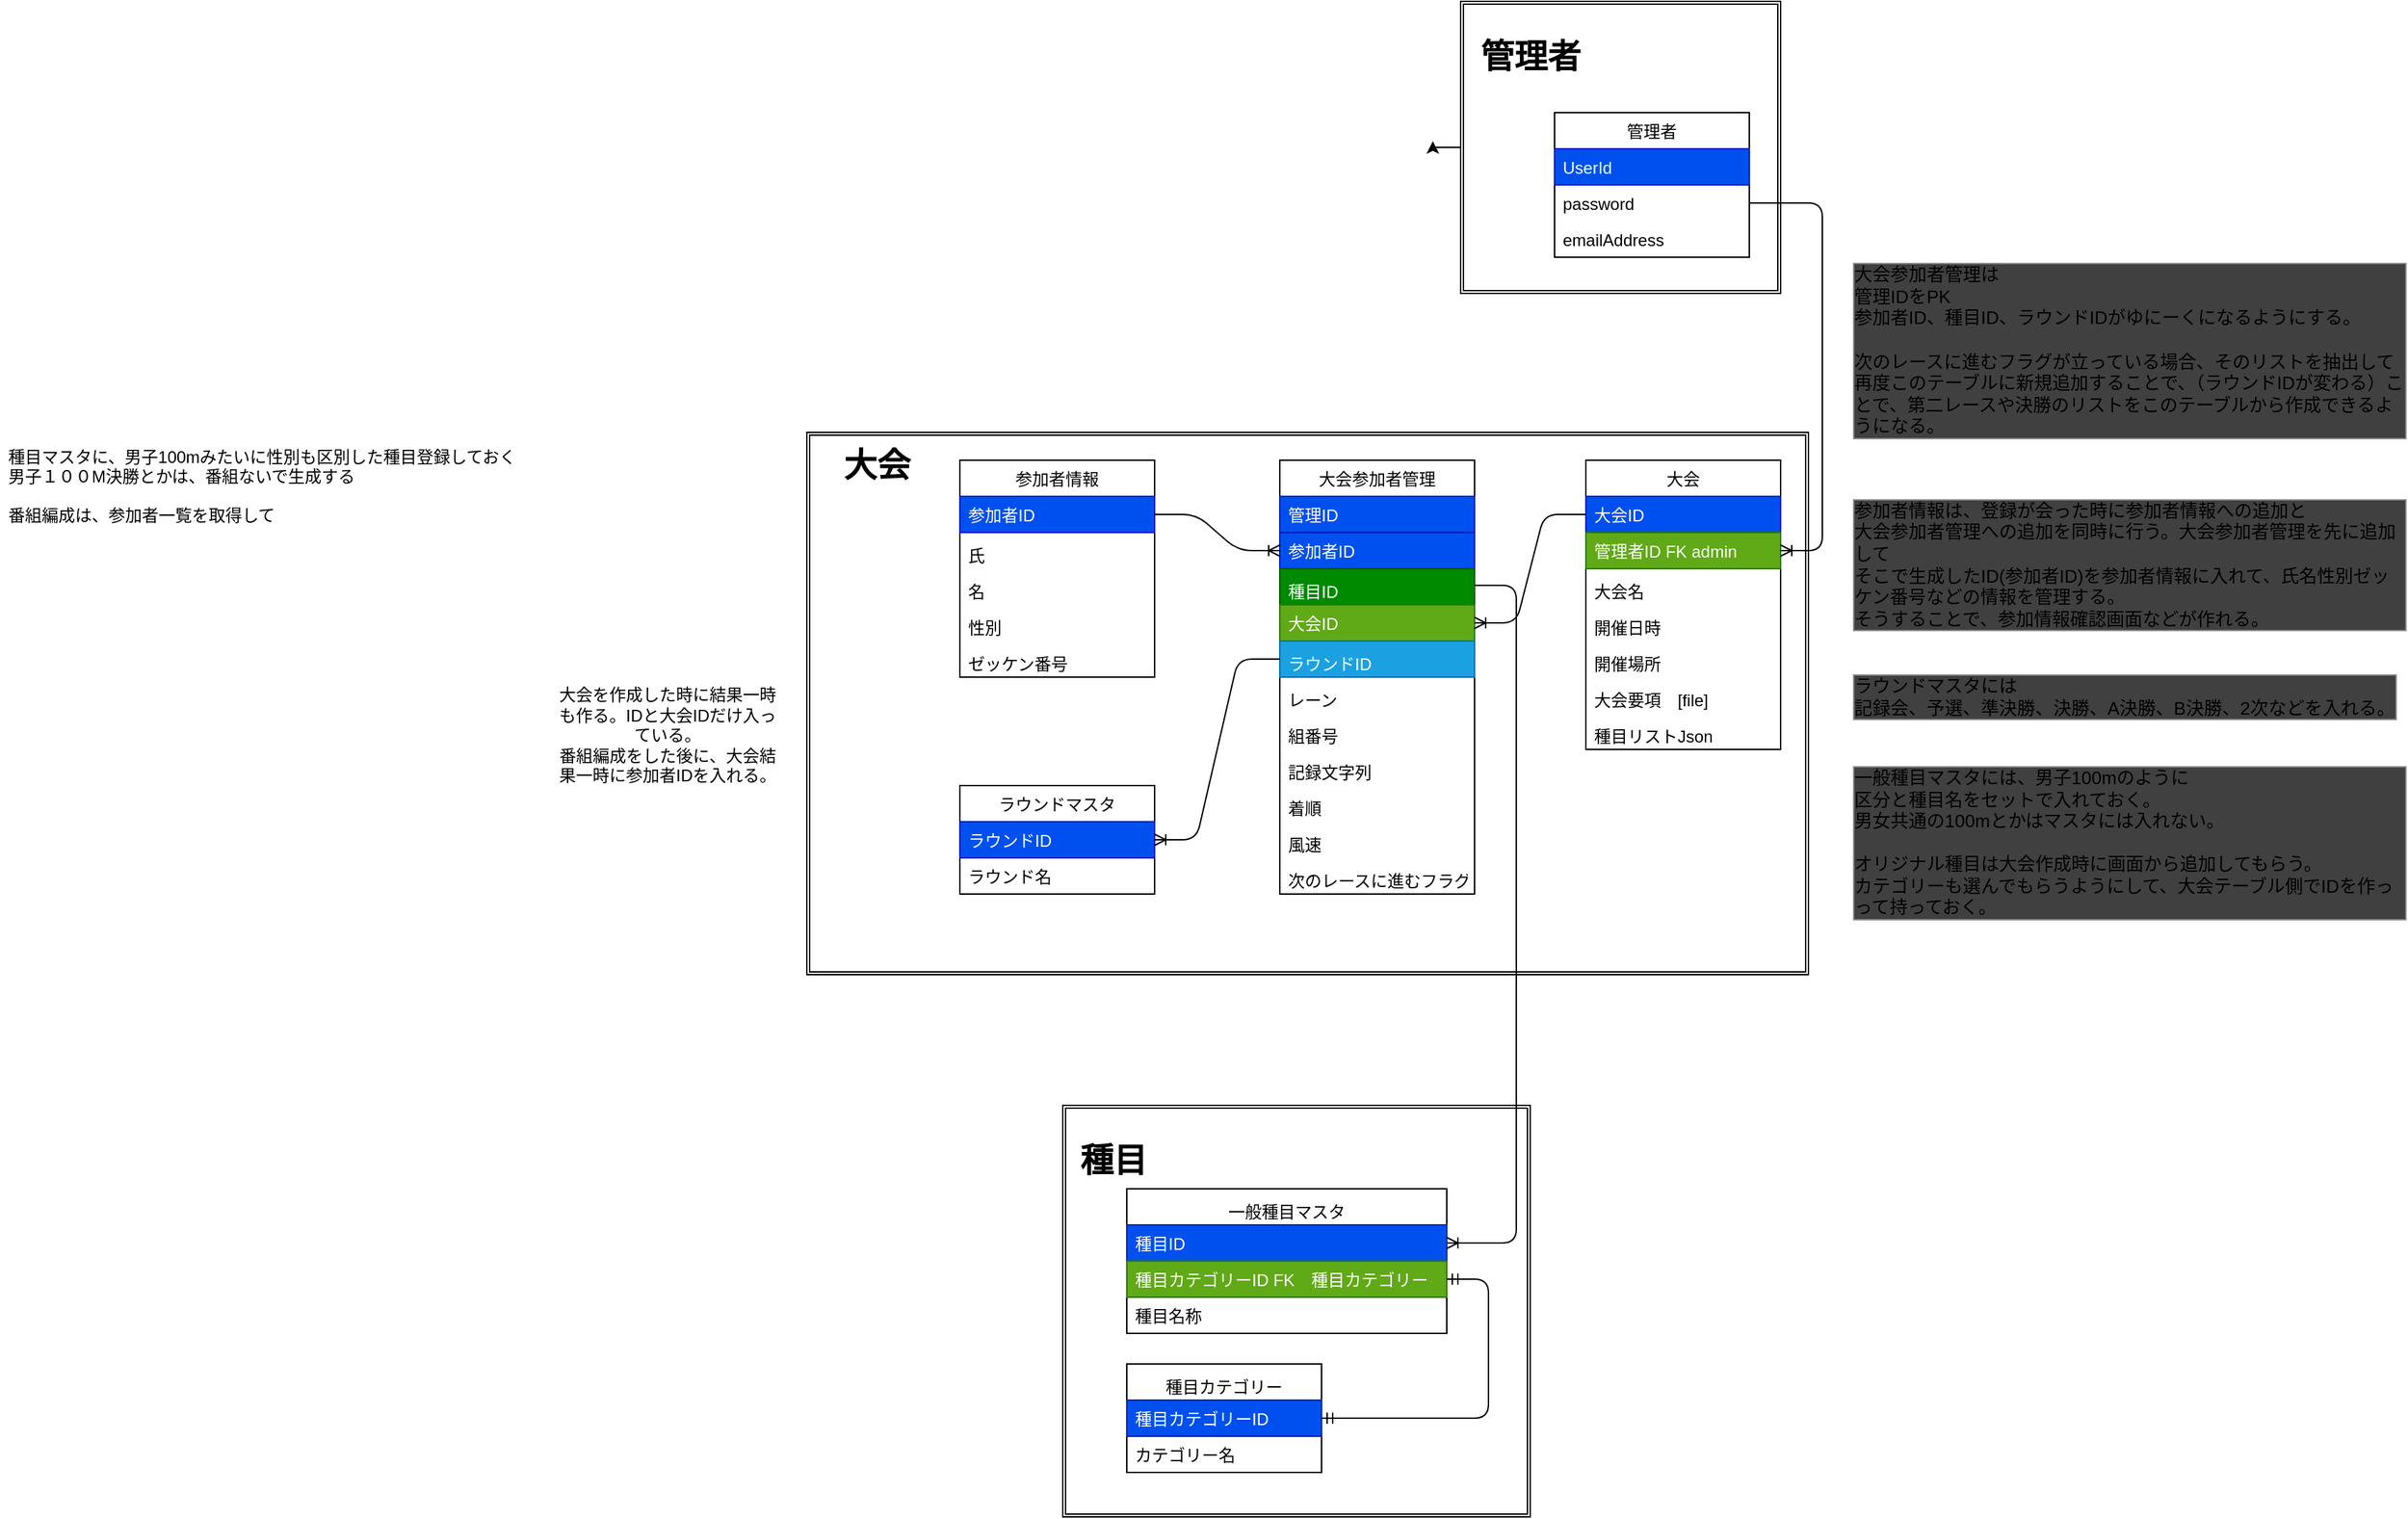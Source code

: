 <mxfile>
    <diagram id="9n17IR5ETr_zjA1UWhib" name="ページ1">
        <mxGraphModel dx="2862" dy="1838" grid="1" gridSize="10" guides="1" tooltips="1" connect="1" arrows="1" fold="1" page="1" pageScale="1" pageWidth="827" pageHeight="1169" math="0" shadow="0">
            <root>
                <mxCell id="0"/>
                <mxCell id="1" parent="0"/>
                <mxCell id="100" value="" style="shape=ext;double=1;rounded=0;whiteSpace=wrap;html=1;verticalAlign=bottom;" parent="1" vertex="1">
                    <mxGeometry x="-346" y="664" width="336" height="296" as="geometry"/>
                </mxCell>
                <mxCell id="84" style="edgeStyle=orthogonalEdgeStyle;rounded=0;orthogonalLoop=1;jettySize=auto;html=1;" parent="1" source="83" edge="1">
                    <mxGeometry relative="1" as="geometry">
                        <mxPoint x="-80" y="-30" as="targetPoint"/>
                    </mxGeometry>
                </mxCell>
                <mxCell id="83" value="" style="shape=ext;double=1;rounded=0;whiteSpace=wrap;html=1;verticalAlign=bottom;" parent="1" vertex="1">
                    <mxGeometry x="-60" y="-130" width="230" height="210" as="geometry"/>
                </mxCell>
                <mxCell id="81" value="" style="shape=ext;double=1;rounded=0;whiteSpace=wrap;html=1;verticalAlign=bottom;" parent="1" vertex="1">
                    <mxGeometry x="-530" y="180" width="720" height="390" as="geometry"/>
                </mxCell>
                <mxCell id="2" value="管理者" style="swimlane;fontStyle=0;childLayout=stackLayout;horizontal=1;startSize=26;fillColor=none;horizontalStack=0;resizeParent=1;resizeParentMax=0;resizeLast=0;collapsible=1;marginBottom=0;" parent="1" vertex="1">
                    <mxGeometry x="7.5" y="-50" width="140" height="104" as="geometry"/>
                </mxCell>
                <mxCell id="3" value="UserId" style="text;strokeColor=#001DBC;fillColor=#0050ef;align=left;verticalAlign=top;spacingLeft=4;spacingRight=4;overflow=hidden;rotatable=0;points=[[0,0.5],[1,0.5]];portConstraint=eastwest;fontColor=#ffffff;" parent="2" vertex="1">
                    <mxGeometry y="26" width="140" height="26" as="geometry"/>
                </mxCell>
                <mxCell id="4" value="password" style="text;strokeColor=none;fillColor=none;align=left;verticalAlign=top;spacingLeft=4;spacingRight=4;overflow=hidden;rotatable=0;points=[[0,0.5],[1,0.5]];portConstraint=eastwest;" parent="2" vertex="1">
                    <mxGeometry y="52" width="140" height="26" as="geometry"/>
                </mxCell>
                <mxCell id="5" value="emailAddress" style="text;strokeColor=none;fillColor=none;align=left;verticalAlign=top;spacingLeft=4;spacingRight=4;overflow=hidden;rotatable=0;points=[[0,0.5],[1,0.5]];portConstraint=eastwest;" parent="2" vertex="1">
                    <mxGeometry y="78" width="140" height="26" as="geometry"/>
                </mxCell>
                <mxCell id="6" value="大会" style="swimlane;fontStyle=0;childLayout=stackLayout;horizontal=1;startSize=26;fillColor=none;horizontalStack=0;resizeParent=1;resizeParentMax=0;resizeLast=0;collapsible=1;marginBottom=0;" parent="1" vertex="1">
                    <mxGeometry x="30" y="200" width="140" height="208" as="geometry"/>
                </mxCell>
                <mxCell id="7" value="大会ID&#10;" style="text;strokeColor=#001DBC;fillColor=#0050ef;align=left;verticalAlign=top;spacingLeft=4;spacingRight=4;overflow=hidden;rotatable=0;points=[[0,0.5],[1,0.5]];portConstraint=eastwest;fontColor=#ffffff;" parent="6" vertex="1">
                    <mxGeometry y="26" width="140" height="26" as="geometry"/>
                </mxCell>
                <mxCell id="8" value="管理者ID FK admin&#10;" style="text;strokeColor=#2D7600;fillColor=#60a917;align=left;verticalAlign=top;spacingLeft=4;spacingRight=4;overflow=hidden;rotatable=0;points=[[0,0.5],[1,0.5]];portConstraint=eastwest;fontColor=#ffffff;" parent="6" vertex="1">
                    <mxGeometry y="52" width="140" height="26" as="geometry"/>
                </mxCell>
                <mxCell id="9" value="大会名" style="text;strokeColor=none;fillColor=none;align=left;verticalAlign=bottom;spacingLeft=4;spacingRight=4;overflow=hidden;rotatable=0;points=[[0,0.5],[1,0.5]];portConstraint=eastwest;" parent="6" vertex="1">
                    <mxGeometry y="78" width="140" height="26" as="geometry"/>
                </mxCell>
                <mxCell id="76" value="開催日時" style="text;strokeColor=none;fillColor=none;align=left;verticalAlign=bottom;spacingLeft=4;spacingRight=4;overflow=hidden;rotatable=0;points=[[0,0.5],[1,0.5]];portConstraint=eastwest;" parent="6" vertex="1">
                    <mxGeometry y="104" width="140" height="26" as="geometry"/>
                </mxCell>
                <mxCell id="77" value="開催場所" style="text;strokeColor=none;fillColor=none;align=left;verticalAlign=bottom;spacingLeft=4;spacingRight=4;overflow=hidden;rotatable=0;points=[[0,0.5],[1,0.5]];portConstraint=eastwest;" parent="6" vertex="1">
                    <mxGeometry y="130" width="140" height="26" as="geometry"/>
                </mxCell>
                <mxCell id="78" value="大会要項　[file]" style="text;strokeColor=none;fillColor=none;align=left;verticalAlign=bottom;spacingLeft=4;spacingRight=4;overflow=hidden;rotatable=0;points=[[0,0.5],[1,0.5]];portConstraint=eastwest;" parent="6" vertex="1">
                    <mxGeometry y="156" width="140" height="26" as="geometry"/>
                </mxCell>
                <mxCell id="79" value="種目リストJson" style="text;strokeColor=none;fillColor=none;align=left;verticalAlign=bottom;spacingLeft=4;spacingRight=4;overflow=hidden;rotatable=0;points=[[0,0.5],[1,0.5]];portConstraint=eastwest;" parent="6" vertex="1">
                    <mxGeometry y="182" width="140" height="26" as="geometry"/>
                </mxCell>
                <mxCell id="82" value="大会" style="text;strokeColor=none;fillColor=none;html=1;fontSize=24;fontStyle=1;verticalAlign=middle;align=center;" parent="1" vertex="1">
                    <mxGeometry x="-530" y="184" width="100" height="40" as="geometry"/>
                </mxCell>
                <mxCell id="86" value="管理者" style="text;strokeColor=none;fillColor=none;html=1;fontSize=24;fontStyle=1;verticalAlign=middle;align=center;" parent="1" vertex="1">
                    <mxGeometry x="-60" y="-110" width="100" height="40" as="geometry"/>
                </mxCell>
                <mxCell id="87" value="一般種目マスタ" style="swimlane;fontStyle=0;childLayout=stackLayout;horizontal=1;startSize=26;fillColor=none;horizontalStack=0;resizeParent=1;resizeParentMax=0;resizeLast=0;collapsible=1;marginBottom=0;verticalAlign=bottom;" parent="1" vertex="1">
                    <mxGeometry x="-300" y="724" width="230" height="104" as="geometry"/>
                </mxCell>
                <mxCell id="88" value="種目ID" style="text;strokeColor=#001DBC;fillColor=#0050ef;align=left;verticalAlign=top;spacingLeft=4;spacingRight=4;overflow=hidden;rotatable=0;points=[[0,0.5],[1,0.5]];portConstraint=eastwest;fontColor=#ffffff;" parent="87" vertex="1">
                    <mxGeometry y="26" width="230" height="26" as="geometry"/>
                </mxCell>
                <mxCell id="89" value="種目カテゴリーID FK　種目カテゴリー" style="text;strokeColor=#2D7600;fillColor=#60a917;align=left;verticalAlign=top;spacingLeft=4;spacingRight=4;overflow=hidden;rotatable=0;points=[[0,0.5],[1,0.5]];portConstraint=eastwest;fontColor=#ffffff;" parent="87" vertex="1">
                    <mxGeometry y="52" width="230" height="26" as="geometry"/>
                </mxCell>
                <mxCell id="90" value="種目名称" style="text;strokeColor=none;fillColor=none;align=left;verticalAlign=top;spacingLeft=4;spacingRight=4;overflow=hidden;rotatable=0;points=[[0,0.5],[1,0.5]];portConstraint=eastwest;" parent="87" vertex="1">
                    <mxGeometry y="78" width="230" height="26" as="geometry"/>
                </mxCell>
                <mxCell id="91" value="種目カテゴリー" style="swimlane;fontStyle=0;childLayout=stackLayout;horizontal=1;startSize=26;fillColor=none;horizontalStack=0;resizeParent=1;resizeParentMax=0;resizeLast=0;collapsible=1;marginBottom=0;verticalAlign=bottom;" parent="1" vertex="1">
                    <mxGeometry x="-300" y="850" width="140" height="78" as="geometry"/>
                </mxCell>
                <mxCell id="93" value="種目カテゴリーID" style="text;strokeColor=#001DBC;fillColor=#0050ef;align=left;verticalAlign=top;spacingLeft=4;spacingRight=4;overflow=hidden;rotatable=0;points=[[0,0.5],[1,0.5]];portConstraint=eastwest;fontColor=#ffffff;" parent="91" vertex="1">
                    <mxGeometry y="26" width="140" height="26" as="geometry"/>
                </mxCell>
                <mxCell id="94" value="カテゴリー名" style="text;strokeColor=none;fillColor=none;align=left;verticalAlign=top;spacingLeft=4;spacingRight=4;overflow=hidden;rotatable=0;points=[[0,0.5],[1,0.5]];portConstraint=eastwest;" parent="91" vertex="1">
                    <mxGeometry y="52" width="140" height="26" as="geometry"/>
                </mxCell>
                <mxCell id="101" value="種目" style="text;strokeColor=none;fillColor=none;html=1;fontSize=24;fontStyle=1;verticalAlign=middle;align=center;" parent="1" vertex="1">
                    <mxGeometry x="-360" y="684" width="100" height="40" as="geometry"/>
                </mxCell>
                <mxCell id="102" value="" style="edgeStyle=entityRelationEdgeStyle;fontSize=12;html=1;endArrow=ERoneToMany;exitX=1;exitY=0.5;exitDx=0;exitDy=0;" parent="1" source="4" edge="1" target="8">
                    <mxGeometry width="100" height="100" relative="1" as="geometry">
                        <mxPoint x="370" y="180" as="sourcePoint"/>
                        <mxPoint x="30" y="320" as="targetPoint"/>
                    </mxGeometry>
                </mxCell>
                <mxCell id="104" value="" style="edgeStyle=entityRelationEdgeStyle;fontSize=12;html=1;endArrow=ERmandOne;startArrow=ERmandOne;entryX=1;entryY=0.5;entryDx=0;entryDy=0;" parent="1" source="89" target="93" edge="1">
                    <mxGeometry width="100" height="100" relative="1" as="geometry">
                        <mxPoint x="-270" y="754" as="sourcePoint"/>
                        <mxPoint x="-170" y="654" as="targetPoint"/>
                    </mxGeometry>
                </mxCell>
                <mxCell id="123" value="ラウンドマスタ" style="swimlane;fontStyle=0;childLayout=stackLayout;horizontal=1;startSize=26;fillColor=none;horizontalStack=0;resizeParent=1;resizeParentMax=0;resizeLast=0;collapsible=1;marginBottom=0;" parent="1" vertex="1">
                    <mxGeometry x="-420" y="434" width="140" height="78" as="geometry"/>
                </mxCell>
                <mxCell id="124" value="ラウンドID" style="text;strokeColor=#001DBC;fillColor=#0050ef;align=left;verticalAlign=top;spacingLeft=4;spacingRight=4;overflow=hidden;rotatable=0;points=[[0,0.5],[1,0.5]];portConstraint=eastwest;fontColor=#ffffff;" parent="123" vertex="1">
                    <mxGeometry y="26" width="140" height="26" as="geometry"/>
                </mxCell>
                <mxCell id="125" value="ラウンド名&#10;" style="text;align=left;verticalAlign=top;spacingLeft=4;spacingRight=4;overflow=hidden;rotatable=0;points=[[0,0.5],[1,0.5]];portConstraint=eastwest;" parent="123" vertex="1">
                    <mxGeometry y="52" width="140" height="26" as="geometry"/>
                </mxCell>
                <mxCell id="136" value="大会参加者管理" style="swimlane;fontStyle=0;childLayout=stackLayout;horizontal=1;startSize=26;fillColor=none;horizontalStack=0;resizeParent=1;resizeParentMax=0;resizeLast=0;collapsible=1;marginBottom=0;" parent="1" vertex="1">
                    <mxGeometry x="-190" y="200" width="140" height="312" as="geometry"/>
                </mxCell>
                <mxCell id="137" value="管理ID" style="text;strokeColor=#001DBC;fillColor=#0050ef;align=left;verticalAlign=top;spacingLeft=4;spacingRight=4;overflow=hidden;rotatable=0;points=[[0,0.5],[1,0.5]];portConstraint=eastwest;fontColor=#ffffff;" parent="136" vertex="1">
                    <mxGeometry y="26" width="140" height="26" as="geometry"/>
                </mxCell>
                <mxCell id="196" value="参加者ID" style="text;strokeColor=#001DBC;fillColor=#0050ef;align=left;verticalAlign=top;spacingLeft=4;spacingRight=4;overflow=hidden;rotatable=0;points=[[0,0.5],[1,0.5]];portConstraint=eastwest;fontColor=#ffffff;" vertex="1" parent="136">
                    <mxGeometry y="52" width="140" height="26" as="geometry"/>
                </mxCell>
                <mxCell id="140" value="種目ID" style="text;strokeColor=#005700;fillColor=#008a00;align=left;verticalAlign=bottom;spacingLeft=4;spacingRight=4;overflow=hidden;rotatable=0;points=[[0,0.5],[1,0.5]];portConstraint=eastwest;fontColor=#ffffff;" parent="136" vertex="1">
                    <mxGeometry y="78" width="140" height="26" as="geometry"/>
                </mxCell>
                <mxCell id="138" value="大会ID" style="text;strokeColor=#2D7600;fillColor=#60a917;align=left;verticalAlign=top;spacingLeft=4;spacingRight=4;overflow=hidden;rotatable=0;points=[[0,0.5],[1,0.5]];portConstraint=eastwest;fontColor=#ffffff;" parent="136" vertex="1">
                    <mxGeometry y="104" width="140" height="26" as="geometry"/>
                </mxCell>
                <mxCell id="183" value="ラウンドID" style="text;strokeColor=#006EAF;fillColor=#1ba1e2;align=left;verticalAlign=bottom;spacingLeft=4;spacingRight=4;overflow=hidden;rotatable=0;points=[[0,0.5],[1,0.5]];portConstraint=eastwest;fontColor=#ffffff;" vertex="1" parent="136">
                    <mxGeometry y="130" width="140" height="26" as="geometry"/>
                </mxCell>
                <mxCell id="180" value="レーン" style="text;strokeColor=none;fillColor=none;align=left;verticalAlign=bottom;spacingLeft=4;spacingRight=4;overflow=hidden;rotatable=0;points=[[0,0.5],[1,0.5]];portConstraint=eastwest;" vertex="1" parent="136">
                    <mxGeometry y="156" width="140" height="26" as="geometry"/>
                </mxCell>
                <mxCell id="200" value="組番号" style="text;strokeColor=none;fillColor=none;align=left;verticalAlign=bottom;spacingLeft=4;spacingRight=4;overflow=hidden;rotatable=0;points=[[0,0.5],[1,0.5]];portConstraint=eastwest;" vertex="1" parent="136">
                    <mxGeometry y="182" width="140" height="26" as="geometry"/>
                </mxCell>
                <mxCell id="201" value="記録文字列" style="text;strokeColor=none;fillColor=none;align=left;verticalAlign=bottom;spacingLeft=4;spacingRight=4;overflow=hidden;rotatable=0;points=[[0,0.5],[1,0.5]];portConstraint=eastwest;" vertex="1" parent="136">
                    <mxGeometry y="208" width="140" height="26" as="geometry"/>
                </mxCell>
                <mxCell id="202" value="着順" style="text;strokeColor=none;fillColor=none;align=left;verticalAlign=bottom;spacingLeft=4;spacingRight=4;overflow=hidden;rotatable=0;points=[[0,0.5],[1,0.5]];portConstraint=eastwest;" vertex="1" parent="136">
                    <mxGeometry y="234" width="140" height="26" as="geometry"/>
                </mxCell>
                <mxCell id="203" value="風速" style="text;strokeColor=none;fillColor=none;align=left;verticalAlign=bottom;spacingLeft=4;spacingRight=4;overflow=hidden;rotatable=0;points=[[0,0.5],[1,0.5]];portConstraint=eastwest;" vertex="1" parent="136">
                    <mxGeometry y="260" width="140" height="26" as="geometry"/>
                </mxCell>
                <mxCell id="179" value="次のレースに進むフラグ" style="text;strokeColor=none;fillColor=none;align=left;verticalAlign=bottom;spacingLeft=4;spacingRight=4;overflow=hidden;rotatable=0;points=[[0,0.5],[1,0.5]];portConstraint=eastwest;" vertex="1" parent="136">
                    <mxGeometry y="286" width="140" height="26" as="geometry"/>
                </mxCell>
                <mxCell id="147" value="" style="edgeStyle=entityRelationEdgeStyle;fontSize=12;html=1;endArrow=ERoneToMany;" edge="1" parent="1" source="7" target="138">
                    <mxGeometry width="100" height="100" relative="1" as="geometry">
                        <mxPoint x="20" y="360" as="sourcePoint"/>
                        <mxPoint x="-120" y="370" as="targetPoint"/>
                    </mxGeometry>
                </mxCell>
                <mxCell id="154" value="種目マスタに、男子100mみたいに性別も区別した種目登録しておく&#10;男子１００M決勝とかは、番組ないで生成する&#10;&#10;番組編成は、参加者一覧を取得して" style="text;strokeColor=none;fillColor=none;spacingLeft=4;spacingRight=4;overflow=hidden;rotatable=0;points=[[0,0.5],[1,0.5]];portConstraint=eastwest;fontSize=12;" vertex="1" parent="1">
                    <mxGeometry x="-1110" y="184" width="470" height="240" as="geometry"/>
                </mxCell>
                <mxCell id="178" value="大会参加者管理は&lt;br style=&quot;font-size: 13px;&quot;&gt;管理IDをPK&lt;br style=&quot;font-size: 13px;&quot;&gt;参加者ID、種目ID、ラウンドIDがゆにーくになるようにする。&lt;br style=&quot;font-size: 13px;&quot;&gt;&lt;br style=&quot;font-size: 13px;&quot;&gt;次のレースに進むフラグが立っている場合、そのリストを抽出して再度このテーブルに新規追加することで、（ラウンドIDが変わる）ことで、第二レースや決勝のリストをこのテーブルから作成できるようになる。" style="text;html=1;strokeColor=none;fillColor=none;align=left;verticalAlign=middle;whiteSpace=wrap;rounded=0;fontStyle=0;container=1;labelBorderColor=#8C8C8C;labelBackgroundColor=#404040;fontSize=13;" vertex="1" parent="1">
                    <mxGeometry x="220" y="58" width="400" height="126" as="geometry"/>
                </mxCell>
                <mxCell id="181" value="大会を作成した時に結果一時も作る。IDと大会IDだけ入っている。&lt;br&gt;番組編成をした後に、大会結果一時に参加者IDを入れる。&lt;br&gt;&lt;br&gt;" style="text;html=1;strokeColor=none;fillColor=none;align=center;verticalAlign=middle;whiteSpace=wrap;rounded=0;" vertex="1" parent="1">
                    <mxGeometry x="-710" y="320" width="160" height="170" as="geometry"/>
                </mxCell>
                <mxCell id="184" value="参加者情報" style="swimlane;fontStyle=0;childLayout=stackLayout;horizontal=1;startSize=26;fillColor=none;horizontalStack=0;resizeParent=1;resizeParentMax=0;resizeLast=0;collapsible=1;marginBottom=0;" vertex="1" parent="1">
                    <mxGeometry x="-420" y="200" width="140" height="156" as="geometry"/>
                </mxCell>
                <mxCell id="185" value="参加者ID" style="text;strokeColor=#001DBC;fillColor=#0050ef;align=left;verticalAlign=top;spacingLeft=4;spacingRight=4;overflow=hidden;rotatable=0;points=[[0,0.5],[1,0.5]];portConstraint=eastwest;fontColor=#ffffff;" vertex="1" parent="184">
                    <mxGeometry y="26" width="140" height="26" as="geometry"/>
                </mxCell>
                <mxCell id="189" value="氏" style="text;strokeColor=none;fillColor=none;align=left;verticalAlign=bottom;spacingLeft=4;spacingRight=4;overflow=hidden;rotatable=0;points=[[0,0.5],[1,0.5]];portConstraint=eastwest;" vertex="1" parent="184">
                    <mxGeometry y="52" width="140" height="26" as="geometry"/>
                </mxCell>
                <mxCell id="190" value="名" style="text;strokeColor=none;fillColor=none;align=left;verticalAlign=bottom;spacingLeft=4;spacingRight=4;overflow=hidden;rotatable=0;points=[[0,0.5],[1,0.5]];portConstraint=eastwest;" vertex="1" parent="184">
                    <mxGeometry y="78" width="140" height="26" as="geometry"/>
                </mxCell>
                <mxCell id="195" value="性別" style="text;strokeColor=none;fillColor=none;align=left;verticalAlign=bottom;spacingLeft=4;spacingRight=4;overflow=hidden;rotatable=0;points=[[0,0.5],[1,0.5]];portConstraint=eastwest;" vertex="1" parent="184">
                    <mxGeometry y="104" width="140" height="26" as="geometry"/>
                </mxCell>
                <mxCell id="193" value="ゼッケン番号" style="text;strokeColor=none;fillColor=none;align=left;verticalAlign=bottom;spacingLeft=4;spacingRight=4;overflow=hidden;rotatable=0;points=[[0,0.5],[1,0.5]];portConstraint=eastwest;" vertex="1" parent="184">
                    <mxGeometry y="130" width="140" height="26" as="geometry"/>
                </mxCell>
                <mxCell id="194" value="" style="edgeStyle=entityRelationEdgeStyle;fontSize=12;html=1;endArrow=ERoneToMany;entryX=0;entryY=0.5;entryDx=0;entryDy=0;" edge="1" parent="1" source="185" target="196">
                    <mxGeometry width="100" height="100" relative="1" as="geometry">
                        <mxPoint x="130" y="720" as="sourcePoint"/>
                        <mxPoint x="230" y="620" as="targetPoint"/>
                    </mxGeometry>
                </mxCell>
                <mxCell id="207" value="" style="edgeStyle=entityRelationEdgeStyle;fontSize=12;html=1;endArrow=ERoneToMany;entryX=1;entryY=0.5;entryDx=0;entryDy=0;" edge="1" parent="1" source="183" target="123">
                    <mxGeometry width="100" height="100" relative="1" as="geometry">
                        <mxPoint x="-190" y="340" as="sourcePoint"/>
                        <mxPoint x="10" y="190" as="targetPoint"/>
                    </mxGeometry>
                </mxCell>
                <mxCell id="208" value="" style="edgeStyle=entityRelationEdgeStyle;fontSize=12;html=1;endArrow=ERoneToMany;" edge="1" parent="1" target="88">
                    <mxGeometry width="100" height="100" relative="1" as="geometry">
                        <mxPoint x="-50" y="290" as="sourcePoint"/>
                        <mxPoint x="10" y="190" as="targetPoint"/>
                    </mxGeometry>
                </mxCell>
                <mxCell id="209" value="参加者情報は、登録が会った時に参加者情報への追加と&lt;br style=&quot;font-size: 13px;&quot;&gt;大会参加者管理への追加を同時に行う。大会参加者管理を先に追加して&lt;br style=&quot;font-size: 13px;&quot;&gt;そこで生成したID(参加者ID)を参加者情報に入れて、氏名性別ゼッケン番号などの情報を管理する。&lt;br style=&quot;font-size: 13px;&quot;&gt;そうすることで、参加情報確認画面などが作れる。" style="text;html=1;strokeColor=none;fillColor=none;align=left;verticalAlign=middle;whiteSpace=wrap;rounded=0;fontStyle=0;container=1;labelBorderColor=#8C8C8C;labelBackgroundColor=#404040;fontSize=13;" vertex="1" parent="1">
                    <mxGeometry x="220" y="200" width="400" height="150" as="geometry"/>
                </mxCell>
                <mxCell id="210" value="ラウンドマスタには&lt;br&gt;記録会、予選、準決勝、決勝、A決勝、B決勝、2次などを入れる。" style="text;html=1;strokeColor=none;fillColor=none;align=left;verticalAlign=middle;whiteSpace=wrap;rounded=0;fontStyle=0;container=1;labelBorderColor=#8C8C8C;labelBackgroundColor=#404040;fontSize=13;" vertex="1" parent="1">
                    <mxGeometry x="220" y="340" width="400" height="60" as="geometry"/>
                </mxCell>
                <mxCell id="212" value="一般種目マスタには、男子100mのように&lt;br&gt;区分と種目名をセットで入れておく。&lt;br&gt;男女共通の100mとかはマスタには入れない。&lt;br&gt;&lt;br&gt;オリジナル種目は大会作成時に画面から追加してもらう。&lt;br&gt;カテゴリーも選んでもらうようにして、大会テーブル側でIDを作っって持っておく。" style="text;html=1;strokeColor=none;fillColor=none;align=left;verticalAlign=middle;whiteSpace=wrap;rounded=0;fontStyle=0;container=1;labelBorderColor=#8C8C8C;labelBackgroundColor=#404040;fontSize=13;" vertex="1" parent="1">
                    <mxGeometry x="220" y="400" width="400" height="150" as="geometry"/>
                </mxCell>
            </root>
        </mxGraphModel>
    </diagram>
</mxfile>